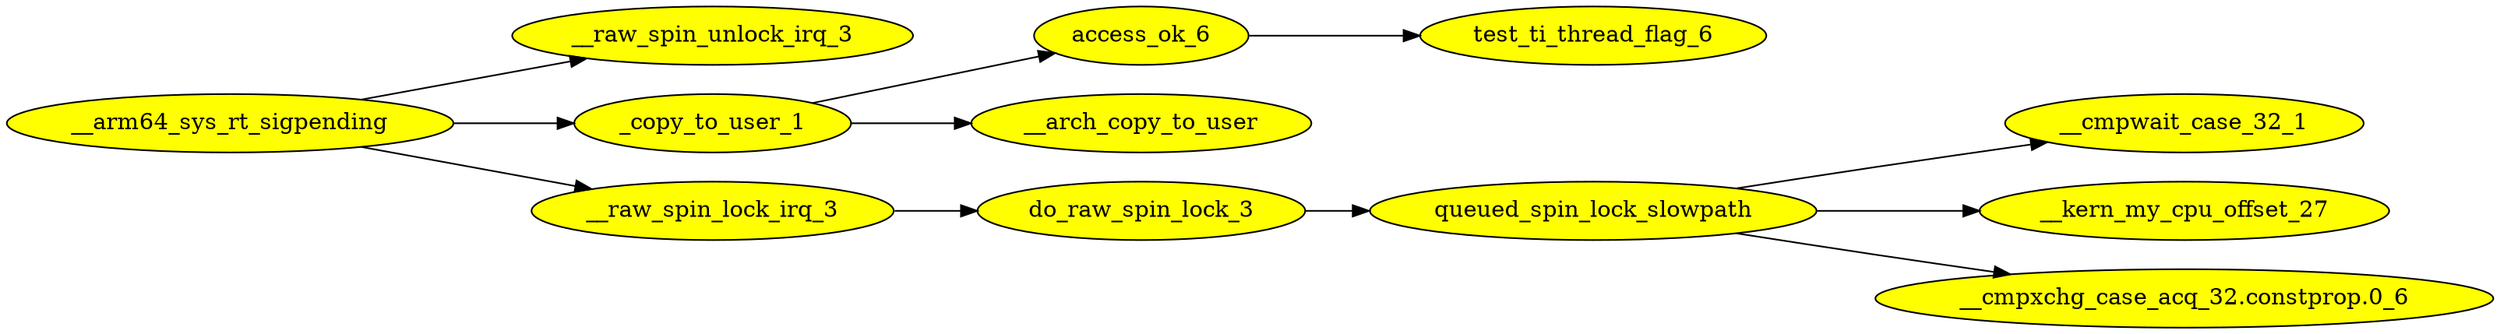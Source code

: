 digraph G {
rankdir=LR; node [style=filled fillcolor=yellow]
"__arm64_sys_rt_sigpending"->"__raw_spin_unlock_irq_3" [ edgeid = "1"]; 
"__arm64_sys_rt_sigpending"->"_copy_to_user_1" [ edgeid = "2"]; 
"_copy_to_user_1"->"access_ok_6" [ edgeid = "3"]; 
"access_ok_6"->"test_ti_thread_flag_6" [ edgeid = "4"]; 
"_copy_to_user_1"->"__arch_copy_to_user" [ edgeid = "5"]; 
"__arm64_sys_rt_sigpending"->"__raw_spin_lock_irq_3" [ edgeid = "6"]; 
"__raw_spin_lock_irq_3"->"do_raw_spin_lock_3" [ edgeid = "7"]; 
"do_raw_spin_lock_3"->"queued_spin_lock_slowpath" [ edgeid = "8"]; 
"queued_spin_lock_slowpath"->"__cmpwait_case_32_1" [ edgeid = "9"]; 
"queued_spin_lock_slowpath"->"__kern_my_cpu_offset_27" [ edgeid = "10"]; 
"queued_spin_lock_slowpath"->"__cmpxchg_case_acq_32.constprop.0_6" [ edgeid = "11"]; 
}
